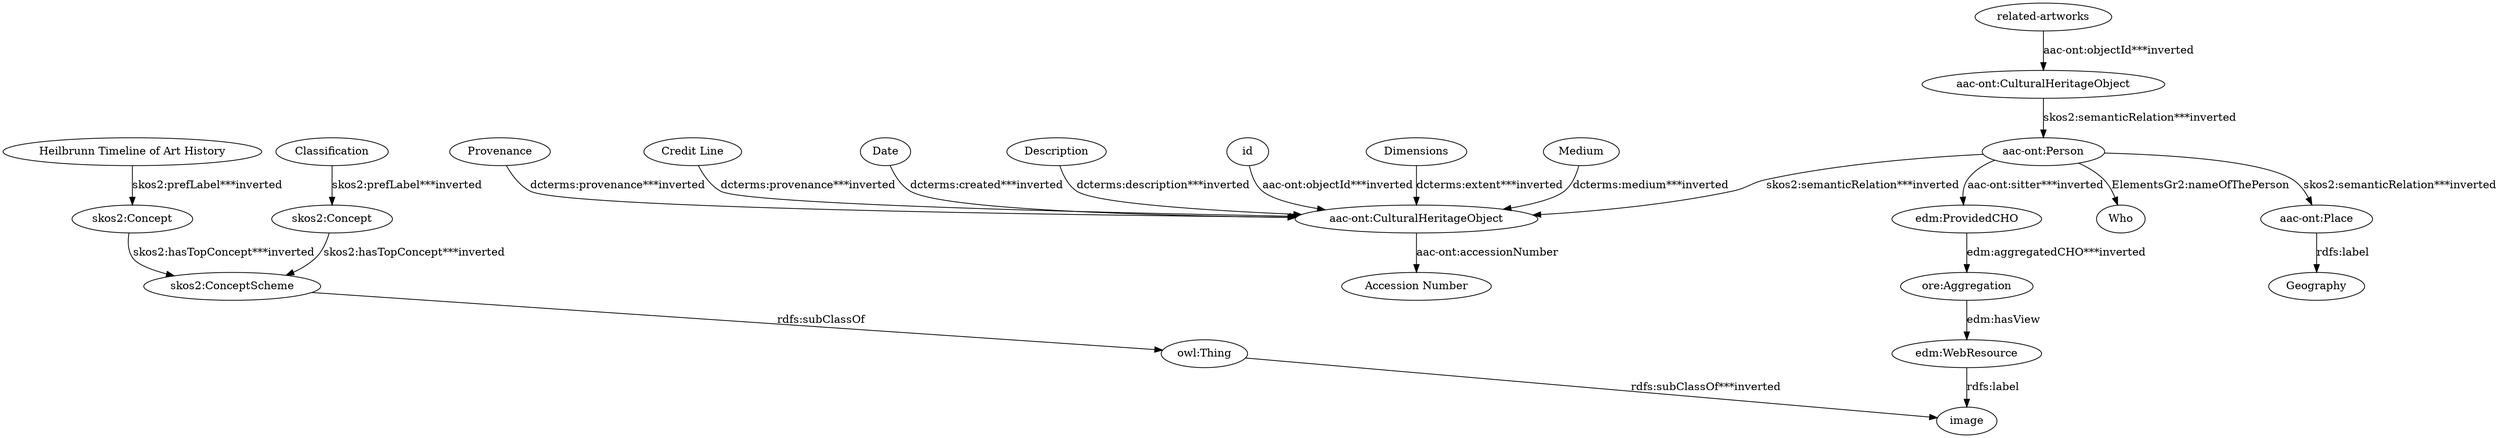 digraph {
  Classification [type=attribute_name,label=Classification]
  "skos2:Concept2" [type=class_uri,label="skos2:Concept"]
  "Credit Line" [type=attribute_name,label="Credit Line"]
  "aac-ont:CulturalHeritageObject1" [type=class_uri,label="aac-ont:CulturalHeritageObject"]
  Date [type=attribute_name,label=Date]
  Description [type=attribute_name,label=Description]
  Dimensions [type=attribute_name,label=Dimensions]
  "Heilbrunn Timeline of Art History" [type=attribute_name,label="Heilbrunn Timeline of Art History"]
  "skos2:Concept1" [type=class_uri,label="skos2:Concept"]
  Medium [type=attribute_name,label=Medium]
  Provenance [type=attribute_name,label=Provenance]
  "Accession Number" [type=attribute_name,label="Accession Number"]
  "aac-ont:CulturalHeritageObject2" [type=class_uri,label="aac-ont:CulturalHeritageObject"]
  "aac-ont:Person1" [type=class_uri,label="aac-ont:Person"]
  Who [type=attribute_name,label=Who]
  "aac-ont:Place1" [type=class_uri,label="aac-ont:Place"]
  "edm:ProvidedCHO" [type=class_uri,label="edm:ProvidedCHO"]
  Geography [type=attribute_name,label=Geography]
  "ore:Aggregation" [type=class_uri,label="ore:Aggregation"]
  "edm:WebResource1" [type=class_uri,label="edm:WebResource"]
  image [type=attribute_name,label=image]
  id [type=attribute_name,label=id]
  "owl:Thing" [type=special,label="owl:Thing"]
  "related-artworks" [type=attribute_name,label="related-artworks"]
  "skos2:ConceptScheme" [type=class_uri,label="skos2:ConceptScheme"]
  Classification -> "skos2:Concept2" [type=st_property_uri,label="skos2:prefLabel***inverted",weight=1]
  "Credit Line" -> "aac-ont:CulturalHeritageObject1" [type=st_property_uri,label="dcterms:provenance***inverted",weight=1]
  Date -> "aac-ont:CulturalHeritageObject1" [type=st_property_uri,label="dcterms:created***inverted",weight=1]
  Description -> "aac-ont:CulturalHeritageObject1" [type=st_property_uri,label="dcterms:description***inverted",weight=1]
  Dimensions -> "aac-ont:CulturalHeritageObject1" [type=st_property_uri,label="dcterms:extent***inverted",weight=1]
  "Heilbrunn Timeline of Art History" -> "skos2:Concept1" [type=st_property_uri,label="skos2:prefLabel***inverted",weight=1]
  Medium -> "aac-ont:CulturalHeritageObject1" [type=st_property_uri,label="dcterms:medium***inverted",weight=1]
  Provenance -> "aac-ont:CulturalHeritageObject1" [type=st_property_uri,label="dcterms:provenance***inverted",weight=1]
  "aac-ont:CulturalHeritageObject1" -> "Accession Number" [label="aac-ont:accessionNumber",type=st_property_uri]
  "aac-ont:CulturalHeritageObject2" -> "aac-ont:Person1" [type=inherited,label="skos2:semanticRelation***inverted",weight=4]
  "aac-ont:Person1" -> Who [label="ElementsGr2:nameOfThePerson",type=st_property_uri]
  "aac-ont:Person1" -> "aac-ont:CulturalHeritageObject1" [type=inherited,label="skos2:semanticRelation***inverted",weight=4]
  "aac-ont:Person1" -> "aac-ont:Place1" [type=inherited,label="skos2:semanticRelation***inverted",weight=4]
  "aac-ont:Person1" -> "edm:ProvidedCHO" [type=direct_property_uri,label="aac-ont:sitter***inverted",weight=1]
  "aac-ont:Place1" -> Geography [label="rdfs:label",type=st_property_uri]
  "edm:ProvidedCHO" -> "ore:Aggregation" [type=direct_property_uri,label="edm:aggregatedCHO***inverted",weight=1]
  "edm:WebResource1" -> image [label="rdfs:label",type=st_property_uri]
  id -> "aac-ont:CulturalHeritageObject1" [type=st_property_uri,label="aac-ont:objectId***inverted",weight=1]
  "ore:Aggregation" -> "edm:WebResource1" [label="edm:hasView",type=direct_property_uri,weight=1]
  "owl:Thing" -> image [type=inherited,label="rdfs:subClassOf***inverted",weight=0.3333333333333333]
  "related-artworks" -> "aac-ont:CulturalHeritageObject2" [type=st_property_uri,label="aac-ont:objectId***inverted",weight=1]
  "skos2:Concept1" -> "skos2:ConceptScheme" [type=direct_property_uri,label="skos2:hasTopConcept***inverted",weight=1]
  "skos2:Concept2" -> "skos2:ConceptScheme" [type=direct_property_uri,label="skos2:hasTopConcept***inverted",weight=1]
  "skos2:ConceptScheme" -> "owl:Thing" [label="rdfs:subClassOf",type=inherited,weight=0.3333333333333333]
}
